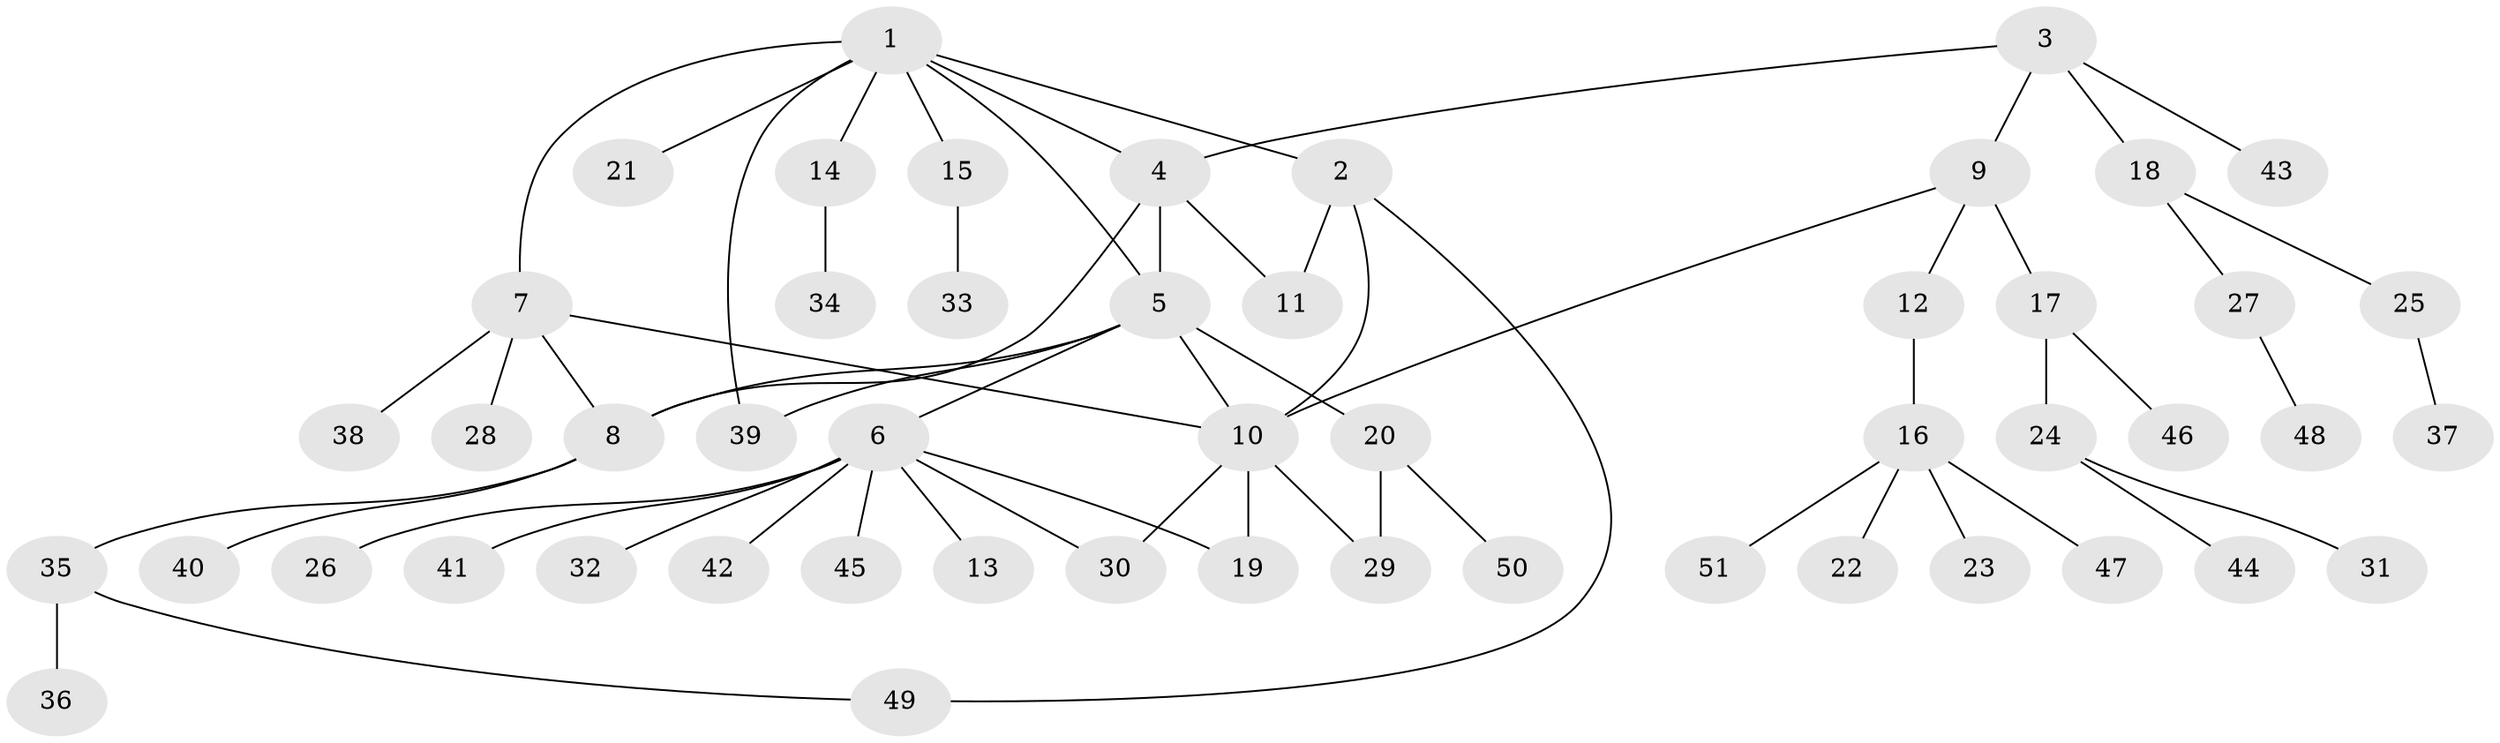 // Generated by graph-tools (version 1.1) at 2025/11/02/27/25 16:11:36]
// undirected, 51 vertices, 62 edges
graph export_dot {
graph [start="1"]
  node [color=gray90,style=filled];
  1;
  2;
  3;
  4;
  5;
  6;
  7;
  8;
  9;
  10;
  11;
  12;
  13;
  14;
  15;
  16;
  17;
  18;
  19;
  20;
  21;
  22;
  23;
  24;
  25;
  26;
  27;
  28;
  29;
  30;
  31;
  32;
  33;
  34;
  35;
  36;
  37;
  38;
  39;
  40;
  41;
  42;
  43;
  44;
  45;
  46;
  47;
  48;
  49;
  50;
  51;
  1 -- 2;
  1 -- 4;
  1 -- 5;
  1 -- 7;
  1 -- 14;
  1 -- 15;
  1 -- 21;
  1 -- 39;
  2 -- 10;
  2 -- 11;
  2 -- 49;
  3 -- 4;
  3 -- 9;
  3 -- 18;
  3 -- 43;
  4 -- 5;
  4 -- 8;
  4 -- 11;
  5 -- 6;
  5 -- 8;
  5 -- 10;
  5 -- 20;
  5 -- 39;
  6 -- 13;
  6 -- 19;
  6 -- 26;
  6 -- 30;
  6 -- 32;
  6 -- 41;
  6 -- 42;
  6 -- 45;
  7 -- 8;
  7 -- 10;
  7 -- 28;
  7 -- 38;
  8 -- 35;
  8 -- 40;
  9 -- 10;
  9 -- 12;
  9 -- 17;
  10 -- 19;
  10 -- 29;
  10 -- 30;
  12 -- 16;
  14 -- 34;
  15 -- 33;
  16 -- 22;
  16 -- 23;
  16 -- 47;
  16 -- 51;
  17 -- 24;
  17 -- 46;
  18 -- 25;
  18 -- 27;
  20 -- 29;
  20 -- 50;
  24 -- 31;
  24 -- 44;
  25 -- 37;
  27 -- 48;
  35 -- 36;
  35 -- 49;
}
